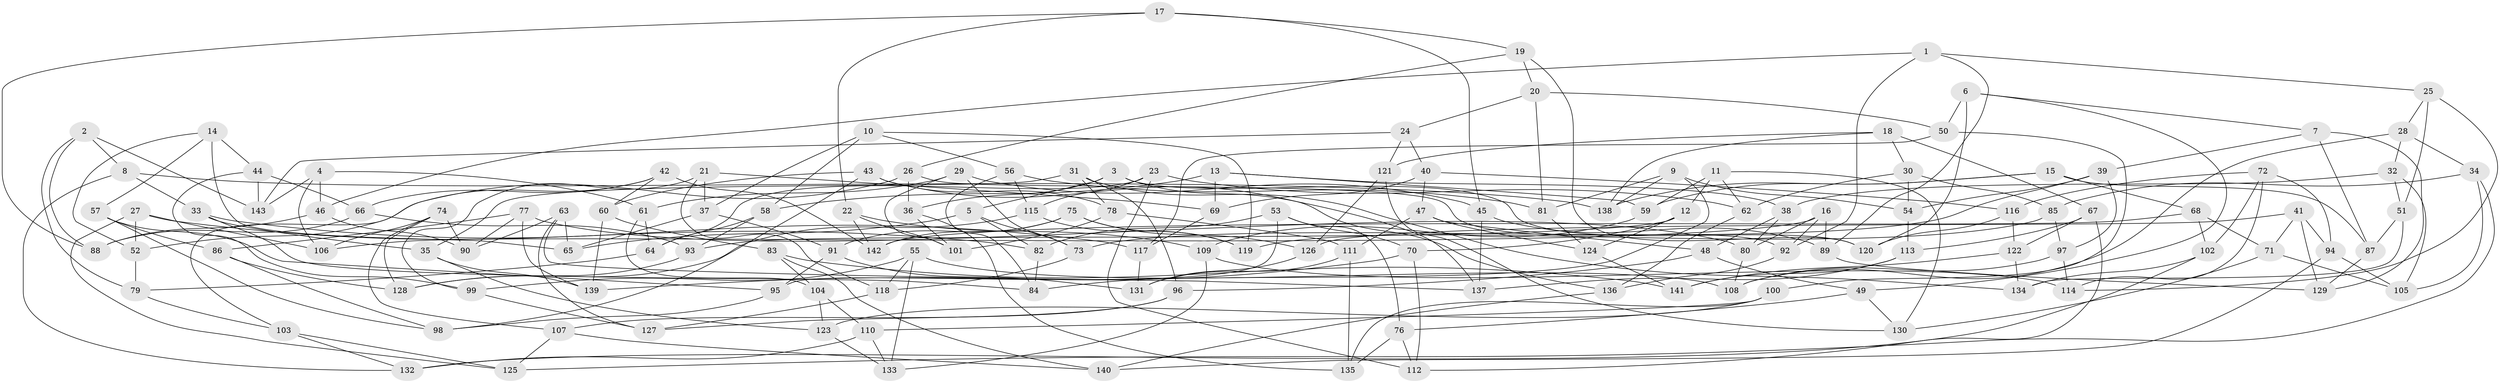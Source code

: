 // coarse degree distribution, {4: 0.46808510638297873, 6: 0.5106382978723404, 5: 0.010638297872340425, 3: 0.010638297872340425}
// Generated by graph-tools (version 1.1) at 2025/42/03/06/25 10:42:23]
// undirected, 143 vertices, 286 edges
graph export_dot {
graph [start="1"]
  node [color=gray90,style=filled];
  1;
  2;
  3;
  4;
  5;
  6;
  7;
  8;
  9;
  10;
  11;
  12;
  13;
  14;
  15;
  16;
  17;
  18;
  19;
  20;
  21;
  22;
  23;
  24;
  25;
  26;
  27;
  28;
  29;
  30;
  31;
  32;
  33;
  34;
  35;
  36;
  37;
  38;
  39;
  40;
  41;
  42;
  43;
  44;
  45;
  46;
  47;
  48;
  49;
  50;
  51;
  52;
  53;
  54;
  55;
  56;
  57;
  58;
  59;
  60;
  61;
  62;
  63;
  64;
  65;
  66;
  67;
  68;
  69;
  70;
  71;
  72;
  73;
  74;
  75;
  76;
  77;
  78;
  79;
  80;
  81;
  82;
  83;
  84;
  85;
  86;
  87;
  88;
  89;
  90;
  91;
  92;
  93;
  94;
  95;
  96;
  97;
  98;
  99;
  100;
  101;
  102;
  103;
  104;
  105;
  106;
  107;
  108;
  109;
  110;
  111;
  112;
  113;
  114;
  115;
  116;
  117;
  118;
  119;
  120;
  121;
  122;
  123;
  124;
  125;
  126;
  127;
  128;
  129;
  130;
  131;
  132;
  133;
  134;
  135;
  136;
  137;
  138;
  139;
  140;
  141;
  142;
  143;
  1 -- 46;
  1 -- 89;
  1 -- 25;
  1 -- 92;
  2 -- 88;
  2 -- 79;
  2 -- 8;
  2 -- 143;
  3 -- 36;
  3 -- 120;
  3 -- 137;
  3 -- 5;
  4 -- 106;
  4 -- 61;
  4 -- 143;
  4 -- 46;
  5 -- 65;
  5 -- 73;
  5 -- 82;
  6 -- 7;
  6 -- 50;
  6 -- 120;
  6 -- 49;
  7 -- 39;
  7 -- 129;
  7 -- 87;
  8 -- 33;
  8 -- 132;
  8 -- 138;
  9 -- 138;
  9 -- 84;
  9 -- 54;
  9 -- 81;
  10 -- 37;
  10 -- 58;
  10 -- 56;
  10 -- 119;
  11 -- 59;
  11 -- 12;
  11 -- 130;
  11 -- 62;
  12 -- 124;
  12 -- 93;
  12 -- 70;
  13 -- 59;
  13 -- 69;
  13 -- 38;
  13 -- 58;
  14 -- 65;
  14 -- 44;
  14 -- 52;
  14 -- 57;
  15 -- 87;
  15 -- 59;
  15 -- 138;
  15 -- 68;
  16 -- 89;
  16 -- 92;
  16 -- 106;
  16 -- 80;
  17 -- 45;
  17 -- 19;
  17 -- 88;
  17 -- 22;
  18 -- 67;
  18 -- 121;
  18 -- 30;
  18 -- 138;
  19 -- 20;
  19 -- 120;
  19 -- 26;
  20 -- 81;
  20 -- 50;
  20 -- 24;
  21 -- 99;
  21 -- 118;
  21 -- 37;
  21 -- 69;
  22 -- 101;
  22 -- 142;
  22 -- 109;
  23 -- 112;
  23 -- 62;
  23 -- 115;
  23 -- 64;
  24 -- 40;
  24 -- 143;
  24 -- 121;
  25 -- 51;
  25 -- 114;
  25 -- 28;
  26 -- 92;
  26 -- 36;
  26 -- 52;
  27 -- 52;
  27 -- 82;
  27 -- 106;
  27 -- 125;
  28 -- 34;
  28 -- 108;
  28 -- 32;
  29 -- 73;
  29 -- 101;
  29 -- 45;
  29 -- 61;
  30 -- 62;
  30 -- 85;
  30 -- 54;
  31 -- 96;
  31 -- 134;
  31 -- 78;
  31 -- 35;
  32 -- 38;
  32 -- 51;
  32 -- 105;
  33 -- 84;
  33 -- 35;
  33 -- 117;
  34 -- 125;
  34 -- 105;
  34 -- 85;
  35 -- 123;
  35 -- 139;
  36 -- 135;
  36 -- 101;
  37 -- 91;
  37 -- 65;
  38 -- 48;
  38 -- 80;
  39 -- 97;
  39 -- 73;
  39 -- 54;
  40 -- 47;
  40 -- 116;
  40 -- 69;
  41 -- 71;
  41 -- 126;
  41 -- 129;
  41 -- 94;
  42 -- 66;
  42 -- 60;
  42 -- 142;
  42 -- 103;
  43 -- 78;
  43 -- 98;
  43 -- 136;
  43 -- 60;
  44 -- 143;
  44 -- 66;
  44 -- 99;
  45 -- 137;
  45 -- 89;
  46 -- 88;
  46 -- 90;
  47 -- 124;
  47 -- 111;
  47 -- 48;
  48 -- 96;
  48 -- 49;
  49 -- 130;
  49 -- 76;
  50 -- 100;
  50 -- 117;
  51 -- 134;
  51 -- 87;
  52 -- 79;
  53 -- 70;
  53 -- 76;
  53 -- 95;
  53 -- 82;
  54 -- 113;
  55 -- 108;
  55 -- 99;
  55 -- 133;
  55 -- 118;
  56 -- 115;
  56 -- 84;
  56 -- 81;
  57 -- 95;
  57 -- 86;
  57 -- 98;
  58 -- 64;
  58 -- 93;
  59 -- 109;
  60 -- 83;
  60 -- 139;
  61 -- 104;
  61 -- 64;
  62 -- 136;
  63 -- 65;
  63 -- 137;
  63 -- 90;
  63 -- 127;
  64 -- 79;
  66 -- 93;
  66 -- 88;
  67 -- 112;
  67 -- 113;
  67 -- 122;
  68 -- 102;
  68 -- 142;
  68 -- 71;
  69 -- 117;
  70 -- 112;
  70 -- 139;
  71 -- 105;
  71 -- 130;
  72 -- 102;
  72 -- 116;
  72 -- 94;
  72 -- 114;
  73 -- 118;
  74 -- 107;
  74 -- 106;
  74 -- 90;
  74 -- 128;
  75 -- 142;
  75 -- 119;
  75 -- 91;
  75 -- 126;
  76 -- 112;
  76 -- 135;
  77 -- 86;
  77 -- 80;
  77 -- 139;
  77 -- 90;
  78 -- 101;
  78 -- 111;
  79 -- 103;
  80 -- 108;
  81 -- 124;
  82 -- 84;
  83 -- 140;
  83 -- 104;
  83 -- 141;
  85 -- 97;
  85 -- 119;
  86 -- 128;
  86 -- 98;
  87 -- 129;
  89 -- 129;
  91 -- 95;
  91 -- 131;
  92 -- 136;
  93 -- 128;
  94 -- 140;
  94 -- 105;
  95 -- 98;
  96 -- 107;
  96 -- 127;
  97 -- 108;
  97 -- 114;
  99 -- 127;
  100 -- 123;
  100 -- 135;
  100 -- 110;
  102 -- 132;
  102 -- 134;
  103 -- 132;
  103 -- 125;
  104 -- 123;
  104 -- 110;
  107 -- 125;
  107 -- 140;
  109 -- 114;
  109 -- 133;
  110 -- 133;
  110 -- 132;
  111 -- 135;
  111 -- 131;
  113 -- 141;
  113 -- 137;
  115 -- 119;
  115 -- 128;
  116 -- 120;
  116 -- 122;
  117 -- 131;
  118 -- 127;
  121 -- 130;
  121 -- 126;
  122 -- 141;
  122 -- 134;
  123 -- 133;
  124 -- 141;
  126 -- 131;
  136 -- 140;
}
